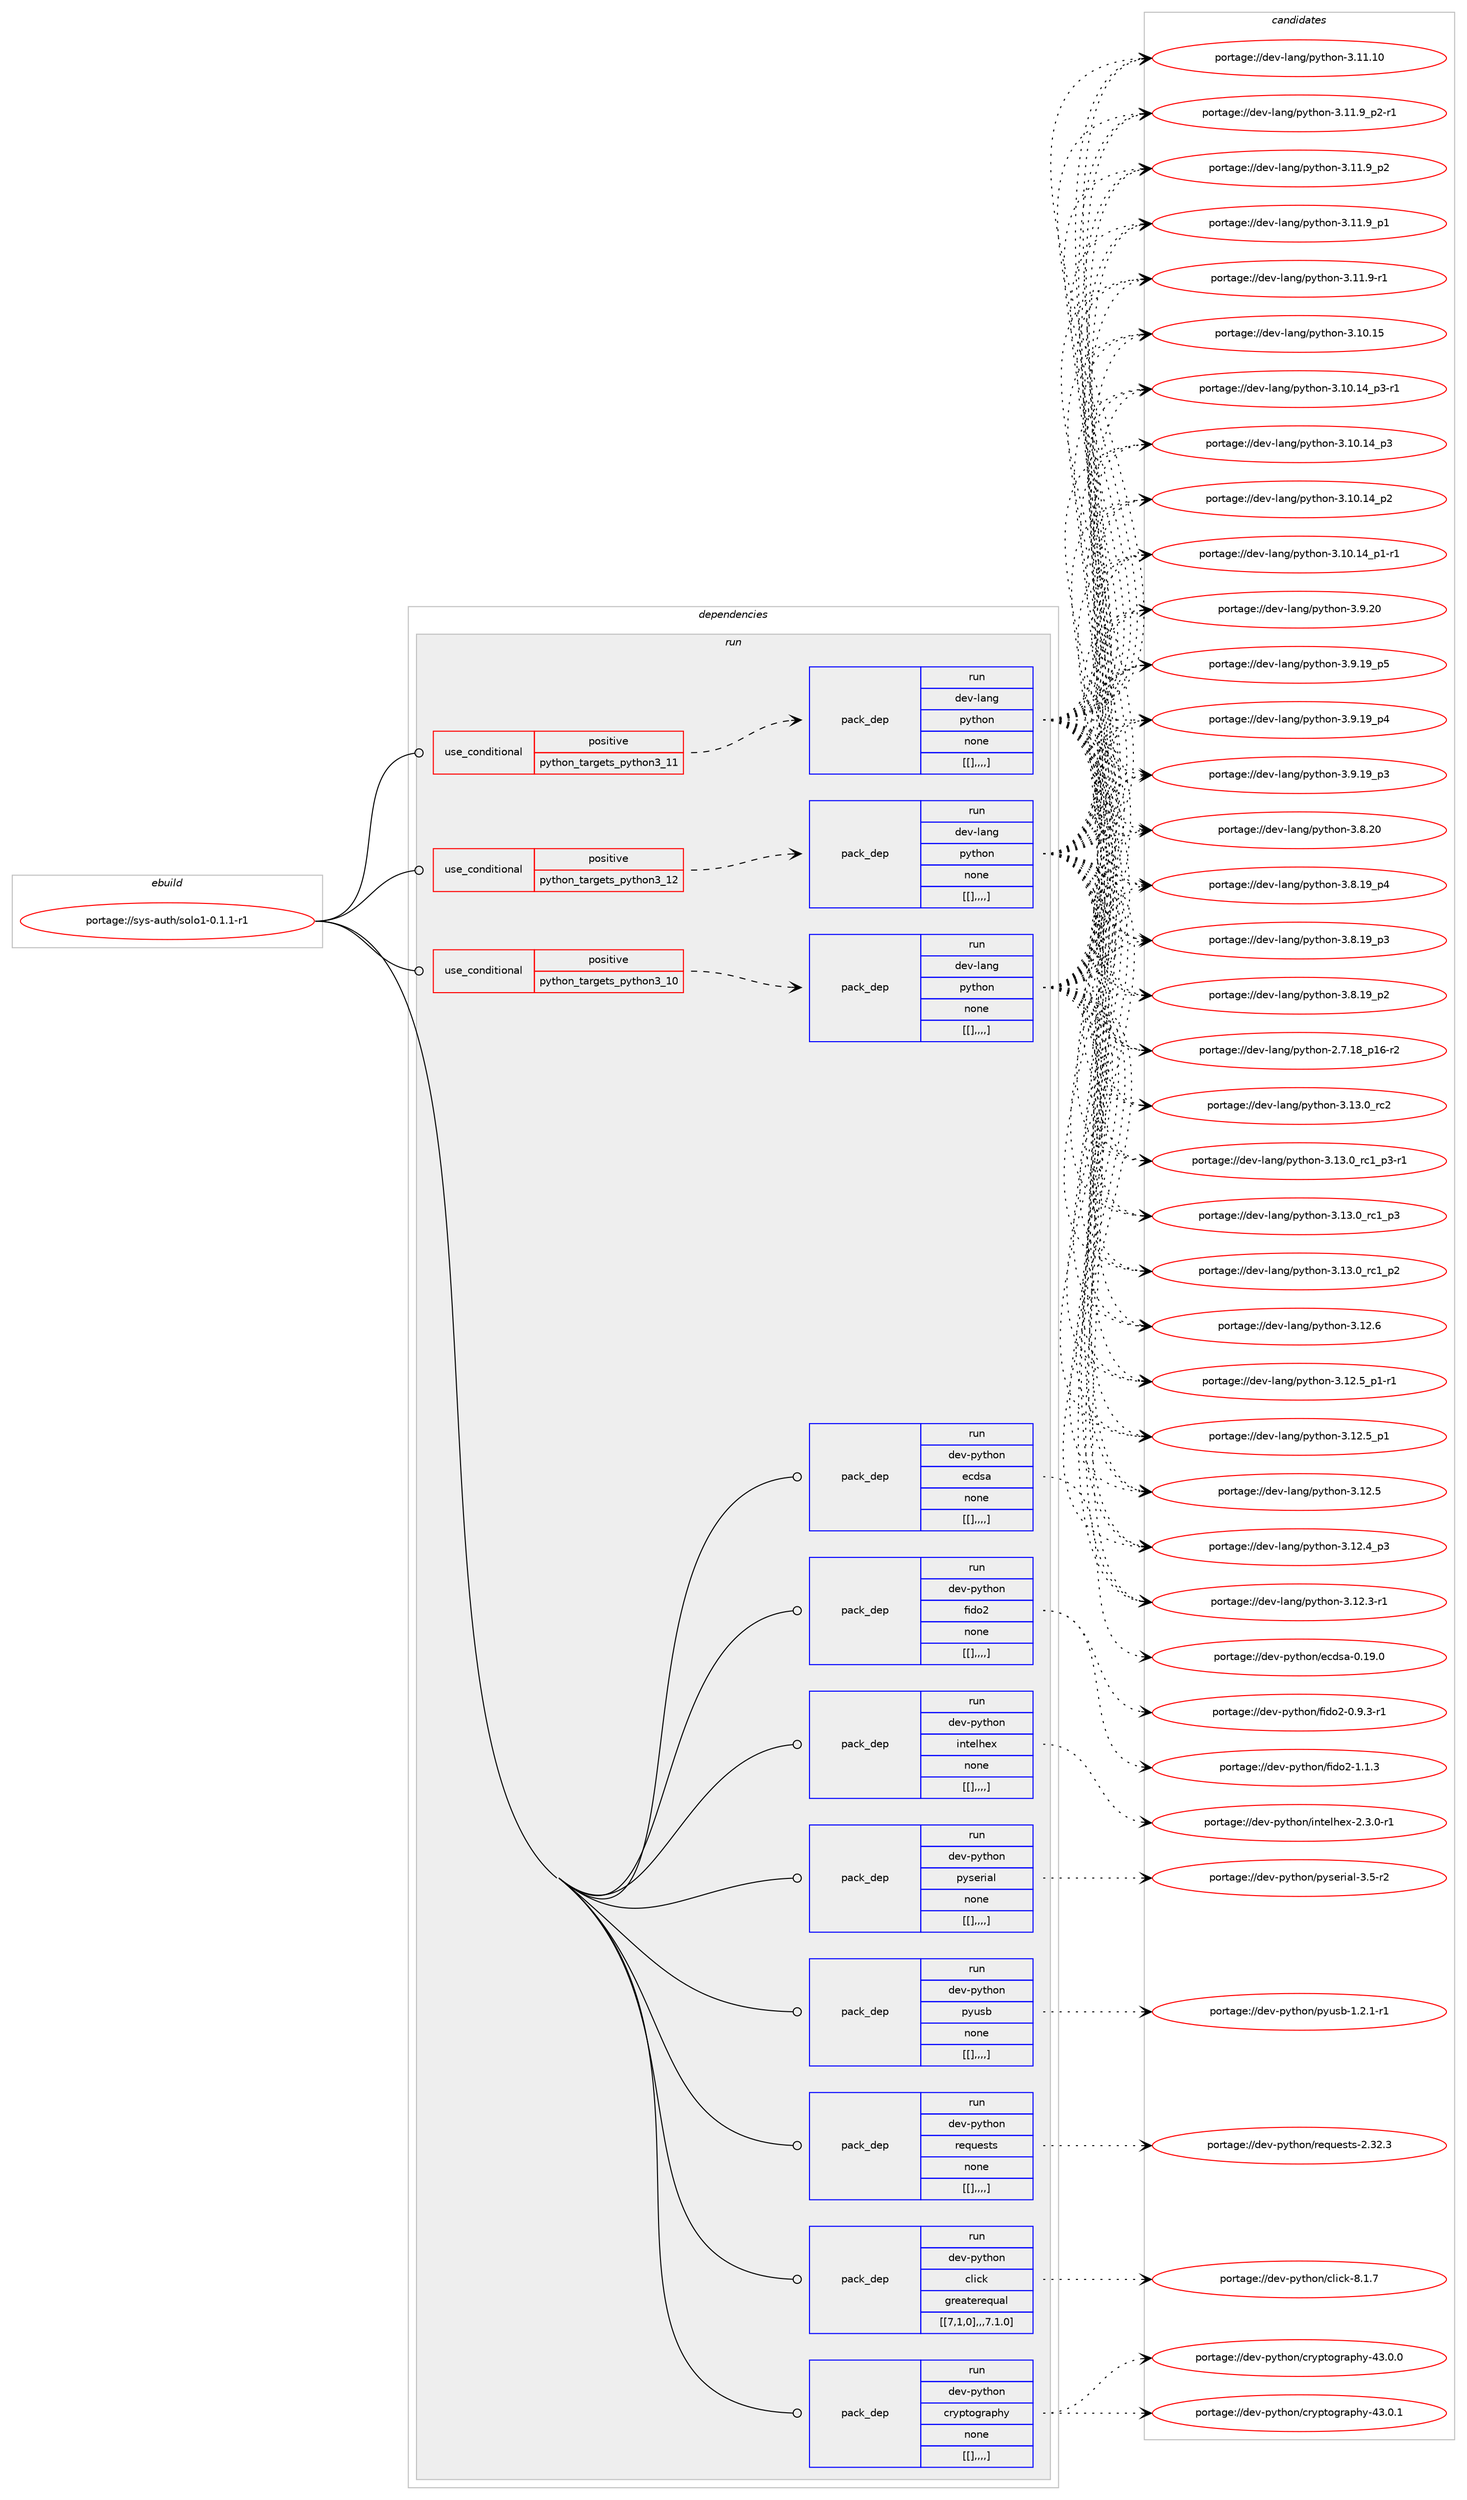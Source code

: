 digraph prolog {

# *************
# Graph options
# *************

newrank=true;
concentrate=true;
compound=true;
graph [rankdir=LR,fontname=Helvetica,fontsize=10,ranksep=1.5];#, ranksep=2.5, nodesep=0.2];
edge  [arrowhead=vee];
node  [fontname=Helvetica,fontsize=10];

# **********
# The ebuild
# **********

subgraph cluster_leftcol {
color=gray;
label=<<i>ebuild</i>>;
id [label="portage://sys-auth/solo1-0.1.1-r1", color=red, width=4, href="../sys-auth/solo1-0.1.1-r1.svg"];
}

# ****************
# The dependencies
# ****************

subgraph cluster_midcol {
color=gray;
label=<<i>dependencies</i>>;
subgraph cluster_compile {
fillcolor="#eeeeee";
style=filled;
label=<<i>compile</i>>;
}
subgraph cluster_compileandrun {
fillcolor="#eeeeee";
style=filled;
label=<<i>compile and run</i>>;
}
subgraph cluster_run {
fillcolor="#eeeeee";
style=filled;
label=<<i>run</i>>;
subgraph cond117614 {
dependency444272 [label=<<TABLE BORDER="0" CELLBORDER="1" CELLSPACING="0" CELLPADDING="4"><TR><TD ROWSPAN="3" CELLPADDING="10">use_conditional</TD></TR><TR><TD>positive</TD></TR><TR><TD>python_targets_python3_10</TD></TR></TABLE>>, shape=none, color=red];
subgraph pack323590 {
dependency444273 [label=<<TABLE BORDER="0" CELLBORDER="1" CELLSPACING="0" CELLPADDING="4" WIDTH="220"><TR><TD ROWSPAN="6" CELLPADDING="30">pack_dep</TD></TR><TR><TD WIDTH="110">run</TD></TR><TR><TD>dev-lang</TD></TR><TR><TD>python</TD></TR><TR><TD>none</TD></TR><TR><TD>[[],,,,]</TD></TR></TABLE>>, shape=none, color=blue];
}
dependency444272:e -> dependency444273:w [weight=20,style="dashed",arrowhead="vee"];
}
id:e -> dependency444272:w [weight=20,style="solid",arrowhead="odot"];
subgraph cond117615 {
dependency444274 [label=<<TABLE BORDER="0" CELLBORDER="1" CELLSPACING="0" CELLPADDING="4"><TR><TD ROWSPAN="3" CELLPADDING="10">use_conditional</TD></TR><TR><TD>positive</TD></TR><TR><TD>python_targets_python3_11</TD></TR></TABLE>>, shape=none, color=red];
subgraph pack323591 {
dependency444275 [label=<<TABLE BORDER="0" CELLBORDER="1" CELLSPACING="0" CELLPADDING="4" WIDTH="220"><TR><TD ROWSPAN="6" CELLPADDING="30">pack_dep</TD></TR><TR><TD WIDTH="110">run</TD></TR><TR><TD>dev-lang</TD></TR><TR><TD>python</TD></TR><TR><TD>none</TD></TR><TR><TD>[[],,,,]</TD></TR></TABLE>>, shape=none, color=blue];
}
dependency444274:e -> dependency444275:w [weight=20,style="dashed",arrowhead="vee"];
}
id:e -> dependency444274:w [weight=20,style="solid",arrowhead="odot"];
subgraph cond117616 {
dependency444276 [label=<<TABLE BORDER="0" CELLBORDER="1" CELLSPACING="0" CELLPADDING="4"><TR><TD ROWSPAN="3" CELLPADDING="10">use_conditional</TD></TR><TR><TD>positive</TD></TR><TR><TD>python_targets_python3_12</TD></TR></TABLE>>, shape=none, color=red];
subgraph pack323592 {
dependency444277 [label=<<TABLE BORDER="0" CELLBORDER="1" CELLSPACING="0" CELLPADDING="4" WIDTH="220"><TR><TD ROWSPAN="6" CELLPADDING="30">pack_dep</TD></TR><TR><TD WIDTH="110">run</TD></TR><TR><TD>dev-lang</TD></TR><TR><TD>python</TD></TR><TR><TD>none</TD></TR><TR><TD>[[],,,,]</TD></TR></TABLE>>, shape=none, color=blue];
}
dependency444276:e -> dependency444277:w [weight=20,style="dashed",arrowhead="vee"];
}
id:e -> dependency444276:w [weight=20,style="solid",arrowhead="odot"];
subgraph pack323593 {
dependency444278 [label=<<TABLE BORDER="0" CELLBORDER="1" CELLSPACING="0" CELLPADDING="4" WIDTH="220"><TR><TD ROWSPAN="6" CELLPADDING="30">pack_dep</TD></TR><TR><TD WIDTH="110">run</TD></TR><TR><TD>dev-python</TD></TR><TR><TD>click</TD></TR><TR><TD>greaterequal</TD></TR><TR><TD>[[7,1,0],,,7.1.0]</TD></TR></TABLE>>, shape=none, color=blue];
}
id:e -> dependency444278:w [weight=20,style="solid",arrowhead="odot"];
subgraph pack323594 {
dependency444279 [label=<<TABLE BORDER="0" CELLBORDER="1" CELLSPACING="0" CELLPADDING="4" WIDTH="220"><TR><TD ROWSPAN="6" CELLPADDING="30">pack_dep</TD></TR><TR><TD WIDTH="110">run</TD></TR><TR><TD>dev-python</TD></TR><TR><TD>cryptography</TD></TR><TR><TD>none</TD></TR><TR><TD>[[],,,,]</TD></TR></TABLE>>, shape=none, color=blue];
}
id:e -> dependency444279:w [weight=20,style="solid",arrowhead="odot"];
subgraph pack323595 {
dependency444280 [label=<<TABLE BORDER="0" CELLBORDER="1" CELLSPACING="0" CELLPADDING="4" WIDTH="220"><TR><TD ROWSPAN="6" CELLPADDING="30">pack_dep</TD></TR><TR><TD WIDTH="110">run</TD></TR><TR><TD>dev-python</TD></TR><TR><TD>ecdsa</TD></TR><TR><TD>none</TD></TR><TR><TD>[[],,,,]</TD></TR></TABLE>>, shape=none, color=blue];
}
id:e -> dependency444280:w [weight=20,style="solid",arrowhead="odot"];
subgraph pack323596 {
dependency444281 [label=<<TABLE BORDER="0" CELLBORDER="1" CELLSPACING="0" CELLPADDING="4" WIDTH="220"><TR><TD ROWSPAN="6" CELLPADDING="30">pack_dep</TD></TR><TR><TD WIDTH="110">run</TD></TR><TR><TD>dev-python</TD></TR><TR><TD>fido2</TD></TR><TR><TD>none</TD></TR><TR><TD>[[],,,,]</TD></TR></TABLE>>, shape=none, color=blue];
}
id:e -> dependency444281:w [weight=20,style="solid",arrowhead="odot"];
subgraph pack323597 {
dependency444282 [label=<<TABLE BORDER="0" CELLBORDER="1" CELLSPACING="0" CELLPADDING="4" WIDTH="220"><TR><TD ROWSPAN="6" CELLPADDING="30">pack_dep</TD></TR><TR><TD WIDTH="110">run</TD></TR><TR><TD>dev-python</TD></TR><TR><TD>intelhex</TD></TR><TR><TD>none</TD></TR><TR><TD>[[],,,,]</TD></TR></TABLE>>, shape=none, color=blue];
}
id:e -> dependency444282:w [weight=20,style="solid",arrowhead="odot"];
subgraph pack323598 {
dependency444283 [label=<<TABLE BORDER="0" CELLBORDER="1" CELLSPACING="0" CELLPADDING="4" WIDTH="220"><TR><TD ROWSPAN="6" CELLPADDING="30">pack_dep</TD></TR><TR><TD WIDTH="110">run</TD></TR><TR><TD>dev-python</TD></TR><TR><TD>pyserial</TD></TR><TR><TD>none</TD></TR><TR><TD>[[],,,,]</TD></TR></TABLE>>, shape=none, color=blue];
}
id:e -> dependency444283:w [weight=20,style="solid",arrowhead="odot"];
subgraph pack323599 {
dependency444284 [label=<<TABLE BORDER="0" CELLBORDER="1" CELLSPACING="0" CELLPADDING="4" WIDTH="220"><TR><TD ROWSPAN="6" CELLPADDING="30">pack_dep</TD></TR><TR><TD WIDTH="110">run</TD></TR><TR><TD>dev-python</TD></TR><TR><TD>pyusb</TD></TR><TR><TD>none</TD></TR><TR><TD>[[],,,,]</TD></TR></TABLE>>, shape=none, color=blue];
}
id:e -> dependency444284:w [weight=20,style="solid",arrowhead="odot"];
subgraph pack323600 {
dependency444285 [label=<<TABLE BORDER="0" CELLBORDER="1" CELLSPACING="0" CELLPADDING="4" WIDTH="220"><TR><TD ROWSPAN="6" CELLPADDING="30">pack_dep</TD></TR><TR><TD WIDTH="110">run</TD></TR><TR><TD>dev-python</TD></TR><TR><TD>requests</TD></TR><TR><TD>none</TD></TR><TR><TD>[[],,,,]</TD></TR></TABLE>>, shape=none, color=blue];
}
id:e -> dependency444285:w [weight=20,style="solid",arrowhead="odot"];
}
}

# **************
# The candidates
# **************

subgraph cluster_choices {
rank=same;
color=gray;
label=<<i>candidates</i>>;

subgraph choice323590 {
color=black;
nodesep=1;
choice10010111845108971101034711212111610411111045514649514648951149950 [label="portage://dev-lang/python-3.13.0_rc2", color=red, width=4,href="../dev-lang/python-3.13.0_rc2.svg"];
choice1001011184510897110103471121211161041111104551464951464895114994995112514511449 [label="portage://dev-lang/python-3.13.0_rc1_p3-r1", color=red, width=4,href="../dev-lang/python-3.13.0_rc1_p3-r1.svg"];
choice100101118451089711010347112121116104111110455146495146489511499499511251 [label="portage://dev-lang/python-3.13.0_rc1_p3", color=red, width=4,href="../dev-lang/python-3.13.0_rc1_p3.svg"];
choice100101118451089711010347112121116104111110455146495146489511499499511250 [label="portage://dev-lang/python-3.13.0_rc1_p2", color=red, width=4,href="../dev-lang/python-3.13.0_rc1_p2.svg"];
choice10010111845108971101034711212111610411111045514649504654 [label="portage://dev-lang/python-3.12.6", color=red, width=4,href="../dev-lang/python-3.12.6.svg"];
choice1001011184510897110103471121211161041111104551464950465395112494511449 [label="portage://dev-lang/python-3.12.5_p1-r1", color=red, width=4,href="../dev-lang/python-3.12.5_p1-r1.svg"];
choice100101118451089711010347112121116104111110455146495046539511249 [label="portage://dev-lang/python-3.12.5_p1", color=red, width=4,href="../dev-lang/python-3.12.5_p1.svg"];
choice10010111845108971101034711212111610411111045514649504653 [label="portage://dev-lang/python-3.12.5", color=red, width=4,href="../dev-lang/python-3.12.5.svg"];
choice100101118451089711010347112121116104111110455146495046529511251 [label="portage://dev-lang/python-3.12.4_p3", color=red, width=4,href="../dev-lang/python-3.12.4_p3.svg"];
choice100101118451089711010347112121116104111110455146495046514511449 [label="portage://dev-lang/python-3.12.3-r1", color=red, width=4,href="../dev-lang/python-3.12.3-r1.svg"];
choice1001011184510897110103471121211161041111104551464949464948 [label="portage://dev-lang/python-3.11.10", color=red, width=4,href="../dev-lang/python-3.11.10.svg"];
choice1001011184510897110103471121211161041111104551464949465795112504511449 [label="portage://dev-lang/python-3.11.9_p2-r1", color=red, width=4,href="../dev-lang/python-3.11.9_p2-r1.svg"];
choice100101118451089711010347112121116104111110455146494946579511250 [label="portage://dev-lang/python-3.11.9_p2", color=red, width=4,href="../dev-lang/python-3.11.9_p2.svg"];
choice100101118451089711010347112121116104111110455146494946579511249 [label="portage://dev-lang/python-3.11.9_p1", color=red, width=4,href="../dev-lang/python-3.11.9_p1.svg"];
choice100101118451089711010347112121116104111110455146494946574511449 [label="portage://dev-lang/python-3.11.9-r1", color=red, width=4,href="../dev-lang/python-3.11.9-r1.svg"];
choice1001011184510897110103471121211161041111104551464948464953 [label="portage://dev-lang/python-3.10.15", color=red, width=4,href="../dev-lang/python-3.10.15.svg"];
choice100101118451089711010347112121116104111110455146494846495295112514511449 [label="portage://dev-lang/python-3.10.14_p3-r1", color=red, width=4,href="../dev-lang/python-3.10.14_p3-r1.svg"];
choice10010111845108971101034711212111610411111045514649484649529511251 [label="portage://dev-lang/python-3.10.14_p3", color=red, width=4,href="../dev-lang/python-3.10.14_p3.svg"];
choice10010111845108971101034711212111610411111045514649484649529511250 [label="portage://dev-lang/python-3.10.14_p2", color=red, width=4,href="../dev-lang/python-3.10.14_p2.svg"];
choice100101118451089711010347112121116104111110455146494846495295112494511449 [label="portage://dev-lang/python-3.10.14_p1-r1", color=red, width=4,href="../dev-lang/python-3.10.14_p1-r1.svg"];
choice10010111845108971101034711212111610411111045514657465048 [label="portage://dev-lang/python-3.9.20", color=red, width=4,href="../dev-lang/python-3.9.20.svg"];
choice100101118451089711010347112121116104111110455146574649579511253 [label="portage://dev-lang/python-3.9.19_p5", color=red, width=4,href="../dev-lang/python-3.9.19_p5.svg"];
choice100101118451089711010347112121116104111110455146574649579511252 [label="portage://dev-lang/python-3.9.19_p4", color=red, width=4,href="../dev-lang/python-3.9.19_p4.svg"];
choice100101118451089711010347112121116104111110455146574649579511251 [label="portage://dev-lang/python-3.9.19_p3", color=red, width=4,href="../dev-lang/python-3.9.19_p3.svg"];
choice10010111845108971101034711212111610411111045514656465048 [label="portage://dev-lang/python-3.8.20", color=red, width=4,href="../dev-lang/python-3.8.20.svg"];
choice100101118451089711010347112121116104111110455146564649579511252 [label="portage://dev-lang/python-3.8.19_p4", color=red, width=4,href="../dev-lang/python-3.8.19_p4.svg"];
choice100101118451089711010347112121116104111110455146564649579511251 [label="portage://dev-lang/python-3.8.19_p3", color=red, width=4,href="../dev-lang/python-3.8.19_p3.svg"];
choice100101118451089711010347112121116104111110455146564649579511250 [label="portage://dev-lang/python-3.8.19_p2", color=red, width=4,href="../dev-lang/python-3.8.19_p2.svg"];
choice100101118451089711010347112121116104111110455046554649569511249544511450 [label="portage://dev-lang/python-2.7.18_p16-r2", color=red, width=4,href="../dev-lang/python-2.7.18_p16-r2.svg"];
dependency444273:e -> choice10010111845108971101034711212111610411111045514649514648951149950:w [style=dotted,weight="100"];
dependency444273:e -> choice1001011184510897110103471121211161041111104551464951464895114994995112514511449:w [style=dotted,weight="100"];
dependency444273:e -> choice100101118451089711010347112121116104111110455146495146489511499499511251:w [style=dotted,weight="100"];
dependency444273:e -> choice100101118451089711010347112121116104111110455146495146489511499499511250:w [style=dotted,weight="100"];
dependency444273:e -> choice10010111845108971101034711212111610411111045514649504654:w [style=dotted,weight="100"];
dependency444273:e -> choice1001011184510897110103471121211161041111104551464950465395112494511449:w [style=dotted,weight="100"];
dependency444273:e -> choice100101118451089711010347112121116104111110455146495046539511249:w [style=dotted,weight="100"];
dependency444273:e -> choice10010111845108971101034711212111610411111045514649504653:w [style=dotted,weight="100"];
dependency444273:e -> choice100101118451089711010347112121116104111110455146495046529511251:w [style=dotted,weight="100"];
dependency444273:e -> choice100101118451089711010347112121116104111110455146495046514511449:w [style=dotted,weight="100"];
dependency444273:e -> choice1001011184510897110103471121211161041111104551464949464948:w [style=dotted,weight="100"];
dependency444273:e -> choice1001011184510897110103471121211161041111104551464949465795112504511449:w [style=dotted,weight="100"];
dependency444273:e -> choice100101118451089711010347112121116104111110455146494946579511250:w [style=dotted,weight="100"];
dependency444273:e -> choice100101118451089711010347112121116104111110455146494946579511249:w [style=dotted,weight="100"];
dependency444273:e -> choice100101118451089711010347112121116104111110455146494946574511449:w [style=dotted,weight="100"];
dependency444273:e -> choice1001011184510897110103471121211161041111104551464948464953:w [style=dotted,weight="100"];
dependency444273:e -> choice100101118451089711010347112121116104111110455146494846495295112514511449:w [style=dotted,weight="100"];
dependency444273:e -> choice10010111845108971101034711212111610411111045514649484649529511251:w [style=dotted,weight="100"];
dependency444273:e -> choice10010111845108971101034711212111610411111045514649484649529511250:w [style=dotted,weight="100"];
dependency444273:e -> choice100101118451089711010347112121116104111110455146494846495295112494511449:w [style=dotted,weight="100"];
dependency444273:e -> choice10010111845108971101034711212111610411111045514657465048:w [style=dotted,weight="100"];
dependency444273:e -> choice100101118451089711010347112121116104111110455146574649579511253:w [style=dotted,weight="100"];
dependency444273:e -> choice100101118451089711010347112121116104111110455146574649579511252:w [style=dotted,weight="100"];
dependency444273:e -> choice100101118451089711010347112121116104111110455146574649579511251:w [style=dotted,weight="100"];
dependency444273:e -> choice10010111845108971101034711212111610411111045514656465048:w [style=dotted,weight="100"];
dependency444273:e -> choice100101118451089711010347112121116104111110455146564649579511252:w [style=dotted,weight="100"];
dependency444273:e -> choice100101118451089711010347112121116104111110455146564649579511251:w [style=dotted,weight="100"];
dependency444273:e -> choice100101118451089711010347112121116104111110455146564649579511250:w [style=dotted,weight="100"];
dependency444273:e -> choice100101118451089711010347112121116104111110455046554649569511249544511450:w [style=dotted,weight="100"];
}
subgraph choice323591 {
color=black;
nodesep=1;
choice10010111845108971101034711212111610411111045514649514648951149950 [label="portage://dev-lang/python-3.13.0_rc2", color=red, width=4,href="../dev-lang/python-3.13.0_rc2.svg"];
choice1001011184510897110103471121211161041111104551464951464895114994995112514511449 [label="portage://dev-lang/python-3.13.0_rc1_p3-r1", color=red, width=4,href="../dev-lang/python-3.13.0_rc1_p3-r1.svg"];
choice100101118451089711010347112121116104111110455146495146489511499499511251 [label="portage://dev-lang/python-3.13.0_rc1_p3", color=red, width=4,href="../dev-lang/python-3.13.0_rc1_p3.svg"];
choice100101118451089711010347112121116104111110455146495146489511499499511250 [label="portage://dev-lang/python-3.13.0_rc1_p2", color=red, width=4,href="../dev-lang/python-3.13.0_rc1_p2.svg"];
choice10010111845108971101034711212111610411111045514649504654 [label="portage://dev-lang/python-3.12.6", color=red, width=4,href="../dev-lang/python-3.12.6.svg"];
choice1001011184510897110103471121211161041111104551464950465395112494511449 [label="portage://dev-lang/python-3.12.5_p1-r1", color=red, width=4,href="../dev-lang/python-3.12.5_p1-r1.svg"];
choice100101118451089711010347112121116104111110455146495046539511249 [label="portage://dev-lang/python-3.12.5_p1", color=red, width=4,href="../dev-lang/python-3.12.5_p1.svg"];
choice10010111845108971101034711212111610411111045514649504653 [label="portage://dev-lang/python-3.12.5", color=red, width=4,href="../dev-lang/python-3.12.5.svg"];
choice100101118451089711010347112121116104111110455146495046529511251 [label="portage://dev-lang/python-3.12.4_p3", color=red, width=4,href="../dev-lang/python-3.12.4_p3.svg"];
choice100101118451089711010347112121116104111110455146495046514511449 [label="portage://dev-lang/python-3.12.3-r1", color=red, width=4,href="../dev-lang/python-3.12.3-r1.svg"];
choice1001011184510897110103471121211161041111104551464949464948 [label="portage://dev-lang/python-3.11.10", color=red, width=4,href="../dev-lang/python-3.11.10.svg"];
choice1001011184510897110103471121211161041111104551464949465795112504511449 [label="portage://dev-lang/python-3.11.9_p2-r1", color=red, width=4,href="../dev-lang/python-3.11.9_p2-r1.svg"];
choice100101118451089711010347112121116104111110455146494946579511250 [label="portage://dev-lang/python-3.11.9_p2", color=red, width=4,href="../dev-lang/python-3.11.9_p2.svg"];
choice100101118451089711010347112121116104111110455146494946579511249 [label="portage://dev-lang/python-3.11.9_p1", color=red, width=4,href="../dev-lang/python-3.11.9_p1.svg"];
choice100101118451089711010347112121116104111110455146494946574511449 [label="portage://dev-lang/python-3.11.9-r1", color=red, width=4,href="../dev-lang/python-3.11.9-r1.svg"];
choice1001011184510897110103471121211161041111104551464948464953 [label="portage://dev-lang/python-3.10.15", color=red, width=4,href="../dev-lang/python-3.10.15.svg"];
choice100101118451089711010347112121116104111110455146494846495295112514511449 [label="portage://dev-lang/python-3.10.14_p3-r1", color=red, width=4,href="../dev-lang/python-3.10.14_p3-r1.svg"];
choice10010111845108971101034711212111610411111045514649484649529511251 [label="portage://dev-lang/python-3.10.14_p3", color=red, width=4,href="../dev-lang/python-3.10.14_p3.svg"];
choice10010111845108971101034711212111610411111045514649484649529511250 [label="portage://dev-lang/python-3.10.14_p2", color=red, width=4,href="../dev-lang/python-3.10.14_p2.svg"];
choice100101118451089711010347112121116104111110455146494846495295112494511449 [label="portage://dev-lang/python-3.10.14_p1-r1", color=red, width=4,href="../dev-lang/python-3.10.14_p1-r1.svg"];
choice10010111845108971101034711212111610411111045514657465048 [label="portage://dev-lang/python-3.9.20", color=red, width=4,href="../dev-lang/python-3.9.20.svg"];
choice100101118451089711010347112121116104111110455146574649579511253 [label="portage://dev-lang/python-3.9.19_p5", color=red, width=4,href="../dev-lang/python-3.9.19_p5.svg"];
choice100101118451089711010347112121116104111110455146574649579511252 [label="portage://dev-lang/python-3.9.19_p4", color=red, width=4,href="../dev-lang/python-3.9.19_p4.svg"];
choice100101118451089711010347112121116104111110455146574649579511251 [label="portage://dev-lang/python-3.9.19_p3", color=red, width=4,href="../dev-lang/python-3.9.19_p3.svg"];
choice10010111845108971101034711212111610411111045514656465048 [label="portage://dev-lang/python-3.8.20", color=red, width=4,href="../dev-lang/python-3.8.20.svg"];
choice100101118451089711010347112121116104111110455146564649579511252 [label="portage://dev-lang/python-3.8.19_p4", color=red, width=4,href="../dev-lang/python-3.8.19_p4.svg"];
choice100101118451089711010347112121116104111110455146564649579511251 [label="portage://dev-lang/python-3.8.19_p3", color=red, width=4,href="../dev-lang/python-3.8.19_p3.svg"];
choice100101118451089711010347112121116104111110455146564649579511250 [label="portage://dev-lang/python-3.8.19_p2", color=red, width=4,href="../dev-lang/python-3.8.19_p2.svg"];
choice100101118451089711010347112121116104111110455046554649569511249544511450 [label="portage://dev-lang/python-2.7.18_p16-r2", color=red, width=4,href="../dev-lang/python-2.7.18_p16-r2.svg"];
dependency444275:e -> choice10010111845108971101034711212111610411111045514649514648951149950:w [style=dotted,weight="100"];
dependency444275:e -> choice1001011184510897110103471121211161041111104551464951464895114994995112514511449:w [style=dotted,weight="100"];
dependency444275:e -> choice100101118451089711010347112121116104111110455146495146489511499499511251:w [style=dotted,weight="100"];
dependency444275:e -> choice100101118451089711010347112121116104111110455146495146489511499499511250:w [style=dotted,weight="100"];
dependency444275:e -> choice10010111845108971101034711212111610411111045514649504654:w [style=dotted,weight="100"];
dependency444275:e -> choice1001011184510897110103471121211161041111104551464950465395112494511449:w [style=dotted,weight="100"];
dependency444275:e -> choice100101118451089711010347112121116104111110455146495046539511249:w [style=dotted,weight="100"];
dependency444275:e -> choice10010111845108971101034711212111610411111045514649504653:w [style=dotted,weight="100"];
dependency444275:e -> choice100101118451089711010347112121116104111110455146495046529511251:w [style=dotted,weight="100"];
dependency444275:e -> choice100101118451089711010347112121116104111110455146495046514511449:w [style=dotted,weight="100"];
dependency444275:e -> choice1001011184510897110103471121211161041111104551464949464948:w [style=dotted,weight="100"];
dependency444275:e -> choice1001011184510897110103471121211161041111104551464949465795112504511449:w [style=dotted,weight="100"];
dependency444275:e -> choice100101118451089711010347112121116104111110455146494946579511250:w [style=dotted,weight="100"];
dependency444275:e -> choice100101118451089711010347112121116104111110455146494946579511249:w [style=dotted,weight="100"];
dependency444275:e -> choice100101118451089711010347112121116104111110455146494946574511449:w [style=dotted,weight="100"];
dependency444275:e -> choice1001011184510897110103471121211161041111104551464948464953:w [style=dotted,weight="100"];
dependency444275:e -> choice100101118451089711010347112121116104111110455146494846495295112514511449:w [style=dotted,weight="100"];
dependency444275:e -> choice10010111845108971101034711212111610411111045514649484649529511251:w [style=dotted,weight="100"];
dependency444275:e -> choice10010111845108971101034711212111610411111045514649484649529511250:w [style=dotted,weight="100"];
dependency444275:e -> choice100101118451089711010347112121116104111110455146494846495295112494511449:w [style=dotted,weight="100"];
dependency444275:e -> choice10010111845108971101034711212111610411111045514657465048:w [style=dotted,weight="100"];
dependency444275:e -> choice100101118451089711010347112121116104111110455146574649579511253:w [style=dotted,weight="100"];
dependency444275:e -> choice100101118451089711010347112121116104111110455146574649579511252:w [style=dotted,weight="100"];
dependency444275:e -> choice100101118451089711010347112121116104111110455146574649579511251:w [style=dotted,weight="100"];
dependency444275:e -> choice10010111845108971101034711212111610411111045514656465048:w [style=dotted,weight="100"];
dependency444275:e -> choice100101118451089711010347112121116104111110455146564649579511252:w [style=dotted,weight="100"];
dependency444275:e -> choice100101118451089711010347112121116104111110455146564649579511251:w [style=dotted,weight="100"];
dependency444275:e -> choice100101118451089711010347112121116104111110455146564649579511250:w [style=dotted,weight="100"];
dependency444275:e -> choice100101118451089711010347112121116104111110455046554649569511249544511450:w [style=dotted,weight="100"];
}
subgraph choice323592 {
color=black;
nodesep=1;
choice10010111845108971101034711212111610411111045514649514648951149950 [label="portage://dev-lang/python-3.13.0_rc2", color=red, width=4,href="../dev-lang/python-3.13.0_rc2.svg"];
choice1001011184510897110103471121211161041111104551464951464895114994995112514511449 [label="portage://dev-lang/python-3.13.0_rc1_p3-r1", color=red, width=4,href="../dev-lang/python-3.13.0_rc1_p3-r1.svg"];
choice100101118451089711010347112121116104111110455146495146489511499499511251 [label="portage://dev-lang/python-3.13.0_rc1_p3", color=red, width=4,href="../dev-lang/python-3.13.0_rc1_p3.svg"];
choice100101118451089711010347112121116104111110455146495146489511499499511250 [label="portage://dev-lang/python-3.13.0_rc1_p2", color=red, width=4,href="../dev-lang/python-3.13.0_rc1_p2.svg"];
choice10010111845108971101034711212111610411111045514649504654 [label="portage://dev-lang/python-3.12.6", color=red, width=4,href="../dev-lang/python-3.12.6.svg"];
choice1001011184510897110103471121211161041111104551464950465395112494511449 [label="portage://dev-lang/python-3.12.5_p1-r1", color=red, width=4,href="../dev-lang/python-3.12.5_p1-r1.svg"];
choice100101118451089711010347112121116104111110455146495046539511249 [label="portage://dev-lang/python-3.12.5_p1", color=red, width=4,href="../dev-lang/python-3.12.5_p1.svg"];
choice10010111845108971101034711212111610411111045514649504653 [label="portage://dev-lang/python-3.12.5", color=red, width=4,href="../dev-lang/python-3.12.5.svg"];
choice100101118451089711010347112121116104111110455146495046529511251 [label="portage://dev-lang/python-3.12.4_p3", color=red, width=4,href="../dev-lang/python-3.12.4_p3.svg"];
choice100101118451089711010347112121116104111110455146495046514511449 [label="portage://dev-lang/python-3.12.3-r1", color=red, width=4,href="../dev-lang/python-3.12.3-r1.svg"];
choice1001011184510897110103471121211161041111104551464949464948 [label="portage://dev-lang/python-3.11.10", color=red, width=4,href="../dev-lang/python-3.11.10.svg"];
choice1001011184510897110103471121211161041111104551464949465795112504511449 [label="portage://dev-lang/python-3.11.9_p2-r1", color=red, width=4,href="../dev-lang/python-3.11.9_p2-r1.svg"];
choice100101118451089711010347112121116104111110455146494946579511250 [label="portage://dev-lang/python-3.11.9_p2", color=red, width=4,href="../dev-lang/python-3.11.9_p2.svg"];
choice100101118451089711010347112121116104111110455146494946579511249 [label="portage://dev-lang/python-3.11.9_p1", color=red, width=4,href="../dev-lang/python-3.11.9_p1.svg"];
choice100101118451089711010347112121116104111110455146494946574511449 [label="portage://dev-lang/python-3.11.9-r1", color=red, width=4,href="../dev-lang/python-3.11.9-r1.svg"];
choice1001011184510897110103471121211161041111104551464948464953 [label="portage://dev-lang/python-3.10.15", color=red, width=4,href="../dev-lang/python-3.10.15.svg"];
choice100101118451089711010347112121116104111110455146494846495295112514511449 [label="portage://dev-lang/python-3.10.14_p3-r1", color=red, width=4,href="../dev-lang/python-3.10.14_p3-r1.svg"];
choice10010111845108971101034711212111610411111045514649484649529511251 [label="portage://dev-lang/python-3.10.14_p3", color=red, width=4,href="../dev-lang/python-3.10.14_p3.svg"];
choice10010111845108971101034711212111610411111045514649484649529511250 [label="portage://dev-lang/python-3.10.14_p2", color=red, width=4,href="../dev-lang/python-3.10.14_p2.svg"];
choice100101118451089711010347112121116104111110455146494846495295112494511449 [label="portage://dev-lang/python-3.10.14_p1-r1", color=red, width=4,href="../dev-lang/python-3.10.14_p1-r1.svg"];
choice10010111845108971101034711212111610411111045514657465048 [label="portage://dev-lang/python-3.9.20", color=red, width=4,href="../dev-lang/python-3.9.20.svg"];
choice100101118451089711010347112121116104111110455146574649579511253 [label="portage://dev-lang/python-3.9.19_p5", color=red, width=4,href="../dev-lang/python-3.9.19_p5.svg"];
choice100101118451089711010347112121116104111110455146574649579511252 [label="portage://dev-lang/python-3.9.19_p4", color=red, width=4,href="../dev-lang/python-3.9.19_p4.svg"];
choice100101118451089711010347112121116104111110455146574649579511251 [label="portage://dev-lang/python-3.9.19_p3", color=red, width=4,href="../dev-lang/python-3.9.19_p3.svg"];
choice10010111845108971101034711212111610411111045514656465048 [label="portage://dev-lang/python-3.8.20", color=red, width=4,href="../dev-lang/python-3.8.20.svg"];
choice100101118451089711010347112121116104111110455146564649579511252 [label="portage://dev-lang/python-3.8.19_p4", color=red, width=4,href="../dev-lang/python-3.8.19_p4.svg"];
choice100101118451089711010347112121116104111110455146564649579511251 [label="portage://dev-lang/python-3.8.19_p3", color=red, width=4,href="../dev-lang/python-3.8.19_p3.svg"];
choice100101118451089711010347112121116104111110455146564649579511250 [label="portage://dev-lang/python-3.8.19_p2", color=red, width=4,href="../dev-lang/python-3.8.19_p2.svg"];
choice100101118451089711010347112121116104111110455046554649569511249544511450 [label="portage://dev-lang/python-2.7.18_p16-r2", color=red, width=4,href="../dev-lang/python-2.7.18_p16-r2.svg"];
dependency444277:e -> choice10010111845108971101034711212111610411111045514649514648951149950:w [style=dotted,weight="100"];
dependency444277:e -> choice1001011184510897110103471121211161041111104551464951464895114994995112514511449:w [style=dotted,weight="100"];
dependency444277:e -> choice100101118451089711010347112121116104111110455146495146489511499499511251:w [style=dotted,weight="100"];
dependency444277:e -> choice100101118451089711010347112121116104111110455146495146489511499499511250:w [style=dotted,weight="100"];
dependency444277:e -> choice10010111845108971101034711212111610411111045514649504654:w [style=dotted,weight="100"];
dependency444277:e -> choice1001011184510897110103471121211161041111104551464950465395112494511449:w [style=dotted,weight="100"];
dependency444277:e -> choice100101118451089711010347112121116104111110455146495046539511249:w [style=dotted,weight="100"];
dependency444277:e -> choice10010111845108971101034711212111610411111045514649504653:w [style=dotted,weight="100"];
dependency444277:e -> choice100101118451089711010347112121116104111110455146495046529511251:w [style=dotted,weight="100"];
dependency444277:e -> choice100101118451089711010347112121116104111110455146495046514511449:w [style=dotted,weight="100"];
dependency444277:e -> choice1001011184510897110103471121211161041111104551464949464948:w [style=dotted,weight="100"];
dependency444277:e -> choice1001011184510897110103471121211161041111104551464949465795112504511449:w [style=dotted,weight="100"];
dependency444277:e -> choice100101118451089711010347112121116104111110455146494946579511250:w [style=dotted,weight="100"];
dependency444277:e -> choice100101118451089711010347112121116104111110455146494946579511249:w [style=dotted,weight="100"];
dependency444277:e -> choice100101118451089711010347112121116104111110455146494946574511449:w [style=dotted,weight="100"];
dependency444277:e -> choice1001011184510897110103471121211161041111104551464948464953:w [style=dotted,weight="100"];
dependency444277:e -> choice100101118451089711010347112121116104111110455146494846495295112514511449:w [style=dotted,weight="100"];
dependency444277:e -> choice10010111845108971101034711212111610411111045514649484649529511251:w [style=dotted,weight="100"];
dependency444277:e -> choice10010111845108971101034711212111610411111045514649484649529511250:w [style=dotted,weight="100"];
dependency444277:e -> choice100101118451089711010347112121116104111110455146494846495295112494511449:w [style=dotted,weight="100"];
dependency444277:e -> choice10010111845108971101034711212111610411111045514657465048:w [style=dotted,weight="100"];
dependency444277:e -> choice100101118451089711010347112121116104111110455146574649579511253:w [style=dotted,weight="100"];
dependency444277:e -> choice100101118451089711010347112121116104111110455146574649579511252:w [style=dotted,weight="100"];
dependency444277:e -> choice100101118451089711010347112121116104111110455146574649579511251:w [style=dotted,weight="100"];
dependency444277:e -> choice10010111845108971101034711212111610411111045514656465048:w [style=dotted,weight="100"];
dependency444277:e -> choice100101118451089711010347112121116104111110455146564649579511252:w [style=dotted,weight="100"];
dependency444277:e -> choice100101118451089711010347112121116104111110455146564649579511251:w [style=dotted,weight="100"];
dependency444277:e -> choice100101118451089711010347112121116104111110455146564649579511250:w [style=dotted,weight="100"];
dependency444277:e -> choice100101118451089711010347112121116104111110455046554649569511249544511450:w [style=dotted,weight="100"];
}
subgraph choice323593 {
color=black;
nodesep=1;
choice10010111845112121116104111110479910810599107455646494655 [label="portage://dev-python/click-8.1.7", color=red, width=4,href="../dev-python/click-8.1.7.svg"];
dependency444278:e -> choice10010111845112121116104111110479910810599107455646494655:w [style=dotted,weight="100"];
}
subgraph choice323594 {
color=black;
nodesep=1;
choice1001011184511212111610411111047991141211121161111031149711210412145525146484649 [label="portage://dev-python/cryptography-43.0.1", color=red, width=4,href="../dev-python/cryptography-43.0.1.svg"];
choice1001011184511212111610411111047991141211121161111031149711210412145525146484648 [label="portage://dev-python/cryptography-43.0.0", color=red, width=4,href="../dev-python/cryptography-43.0.0.svg"];
dependency444279:e -> choice1001011184511212111610411111047991141211121161111031149711210412145525146484649:w [style=dotted,weight="100"];
dependency444279:e -> choice1001011184511212111610411111047991141211121161111031149711210412145525146484648:w [style=dotted,weight="100"];
}
subgraph choice323595 {
color=black;
nodesep=1;
choice1001011184511212111610411111047101991001159745484649574648 [label="portage://dev-python/ecdsa-0.19.0", color=red, width=4,href="../dev-python/ecdsa-0.19.0.svg"];
dependency444280:e -> choice1001011184511212111610411111047101991001159745484649574648:w [style=dotted,weight="100"];
}
subgraph choice323596 {
color=black;
nodesep=1;
choice100101118451121211161041111104710210510011150454946494651 [label="portage://dev-python/fido2-1.1.3", color=red, width=4,href="../dev-python/fido2-1.1.3.svg"];
choice1001011184511212111610411111047102105100111504548465746514511449 [label="portage://dev-python/fido2-0.9.3-r1", color=red, width=4,href="../dev-python/fido2-0.9.3-r1.svg"];
dependency444281:e -> choice100101118451121211161041111104710210510011150454946494651:w [style=dotted,weight="100"];
dependency444281:e -> choice1001011184511212111610411111047102105100111504548465746514511449:w [style=dotted,weight="100"];
}
subgraph choice323597 {
color=black;
nodesep=1;
choice10010111845112121116104111110471051101161011081041011204550465146484511449 [label="portage://dev-python/intelhex-2.3.0-r1", color=red, width=4,href="../dev-python/intelhex-2.3.0-r1.svg"];
dependency444282:e -> choice10010111845112121116104111110471051101161011081041011204550465146484511449:w [style=dotted,weight="100"];
}
subgraph choice323598 {
color=black;
nodesep=1;
choice100101118451121211161041111104711212111510111410597108455146534511450 [label="portage://dev-python/pyserial-3.5-r2", color=red, width=4,href="../dev-python/pyserial-3.5-r2.svg"];
dependency444283:e -> choice100101118451121211161041111104711212111510111410597108455146534511450:w [style=dotted,weight="100"];
}
subgraph choice323599 {
color=black;
nodesep=1;
choice1001011184511212111610411111047112121117115984549465046494511449 [label="portage://dev-python/pyusb-1.2.1-r1", color=red, width=4,href="../dev-python/pyusb-1.2.1-r1.svg"];
dependency444284:e -> choice1001011184511212111610411111047112121117115984549465046494511449:w [style=dotted,weight="100"];
}
subgraph choice323600 {
color=black;
nodesep=1;
choice100101118451121211161041111104711410111311710111511611545504651504651 [label="portage://dev-python/requests-2.32.3", color=red, width=4,href="../dev-python/requests-2.32.3.svg"];
dependency444285:e -> choice100101118451121211161041111104711410111311710111511611545504651504651:w [style=dotted,weight="100"];
}
}

}
